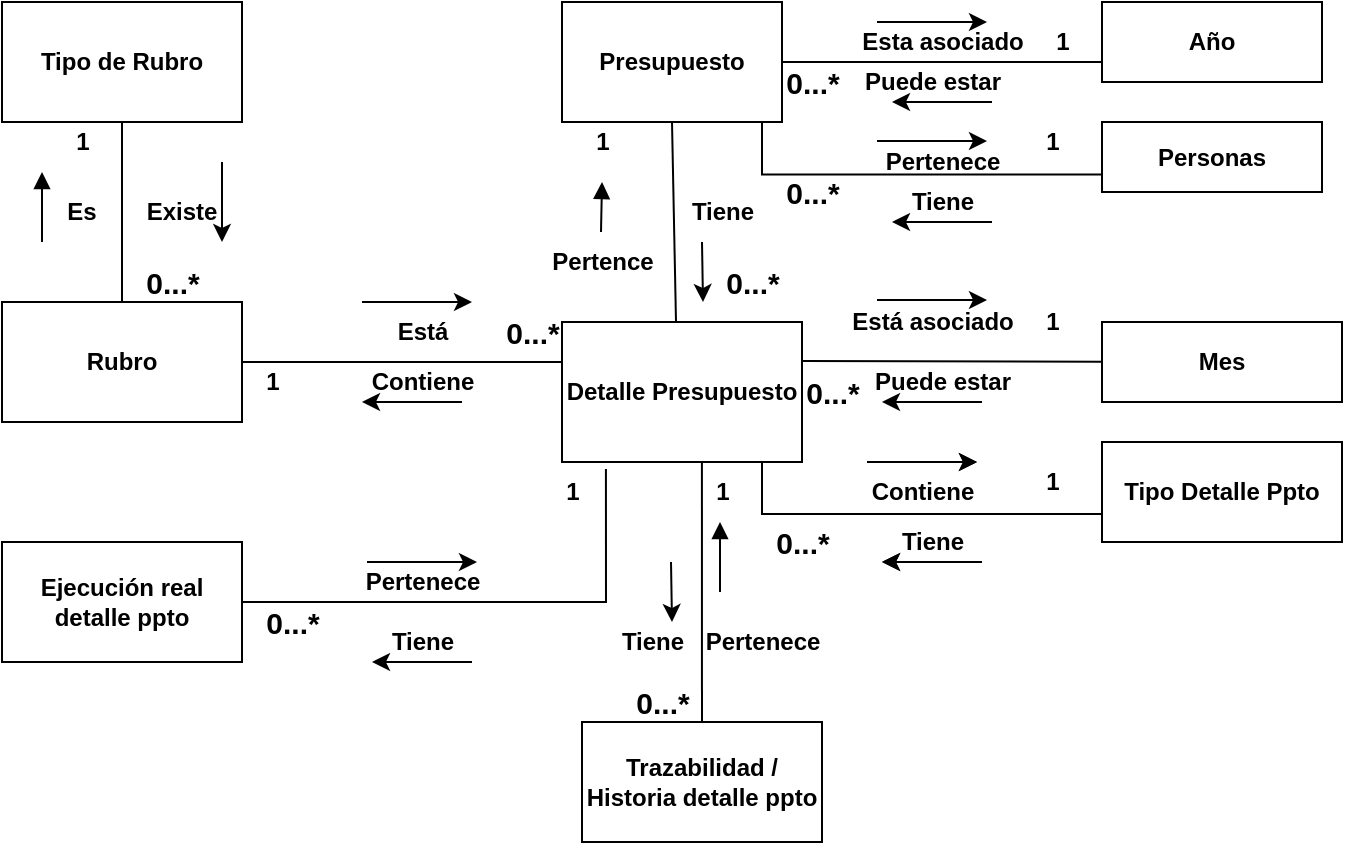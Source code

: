 <mxfile version="20.2.3" type="device"><diagram id="jTgu6Re43cOqluB4itIL" name="Página-1"><mxGraphModel dx="868" dy="545" grid="1" gridSize="10" guides="1" tooltips="1" connect="0" arrows="0" fold="1" page="1" pageScale="1" pageWidth="1169" pageHeight="827" math="0" shadow="0"><root><mxCell id="0"/><mxCell id="1" parent="0"/><mxCell id="eRxUAF0V5z2TsX5ZCFSS-1" value="Tipo de Rubro" style="rounded=0;whiteSpace=wrap;html=1;fontStyle=1" parent="1" vertex="1"><mxGeometry x="70" y="40" width="120" height="60" as="geometry"/></mxCell><mxCell id="eRxUAF0V5z2TsX5ZCFSS-5" style="edgeStyle=orthogonalEdgeStyle;rounded=0;orthogonalLoop=1;jettySize=auto;html=1;exitX=0.5;exitY=0;exitDx=0;exitDy=0;entryX=0.5;entryY=1;entryDx=0;entryDy=0;endArrow=none;endFill=0;" parent="1" source="eRxUAF0V5z2TsX5ZCFSS-2" target="eRxUAF0V5z2TsX5ZCFSS-1" edge="1"><mxGeometry relative="1" as="geometry"/></mxCell><mxCell id="eRxUAF0V5z2TsX5ZCFSS-33" style="edgeStyle=none;rounded=0;orthogonalLoop=1;jettySize=auto;html=1;exitX=1;exitY=0.5;exitDx=0;exitDy=0;endArrow=none;endFill=0;" parent="1" source="eRxUAF0V5z2TsX5ZCFSS-2" edge="1"><mxGeometry relative="1" as="geometry"><mxPoint x="350" y="220" as="targetPoint"/></mxGeometry></mxCell><mxCell id="eRxUAF0V5z2TsX5ZCFSS-2" value="Rubro" style="rounded=0;whiteSpace=wrap;html=1;fontStyle=1" parent="1" vertex="1"><mxGeometry x="70" y="190" width="120" height="60" as="geometry"/></mxCell><mxCell id="eRxUAF0V5z2TsX5ZCFSS-7" value="Es" style="text;html=1;align=center;verticalAlign=middle;whiteSpace=wrap;rounded=0;fontStyle=1" parent="1" vertex="1"><mxGeometry x="80" y="130" width="60" height="30" as="geometry"/></mxCell><mxCell id="eRxUAF0V5z2TsX5ZCFSS-11" value="Existe" style="text;html=1;align=center;verticalAlign=middle;whiteSpace=wrap;rounded=0;fontStyle=1" parent="1" vertex="1"><mxGeometry x="130" y="130" width="60" height="30" as="geometry"/></mxCell><mxCell id="eRxUAF0V5z2TsX5ZCFSS-13" value="" style="endArrow=block;html=1;rounded=0;endFill=1;" parent="1" edge="1"><mxGeometry width="50" height="50" relative="1" as="geometry"><mxPoint x="90" y="160" as="sourcePoint"/><mxPoint x="90" y="125" as="targetPoint"/></mxGeometry></mxCell><mxCell id="eRxUAF0V5z2TsX5ZCFSS-14" value="" style="endArrow=classic;html=1;rounded=0;" parent="1" edge="1"><mxGeometry width="50" height="50" relative="1" as="geometry"><mxPoint x="180" y="120" as="sourcePoint"/><mxPoint x="180" y="160" as="targetPoint"/></mxGeometry></mxCell><mxCell id="eRxUAF0V5z2TsX5ZCFSS-32" style="edgeStyle=none;rounded=0;orthogonalLoop=1;jettySize=auto;html=1;exitX=1;exitY=0.5;exitDx=0;exitDy=0;entryX=0;entryY=0.75;entryDx=0;entryDy=0;endArrow=none;endFill=0;" parent="1" source="eRxUAF0V5z2TsX5ZCFSS-20" target="eRxUAF0V5z2TsX5ZCFSS-24" edge="1"><mxGeometry relative="1" as="geometry"/></mxCell><mxCell id="eRxUAF0V5z2TsX5ZCFSS-35" style="edgeStyle=none;rounded=0;orthogonalLoop=1;jettySize=auto;html=1;exitX=0.5;exitY=1;exitDx=0;exitDy=0;endArrow=none;endFill=0;" parent="1" source="eRxUAF0V5z2TsX5ZCFSS-20" edge="1"><mxGeometry relative="1" as="geometry"><mxPoint x="407" y="200" as="targetPoint"/></mxGeometry></mxCell><mxCell id="eRxUAF0V5z2TsX5ZCFSS-37" style="edgeStyle=orthogonalEdgeStyle;rounded=0;orthogonalLoop=1;jettySize=auto;html=1;exitX=1;exitY=1;exitDx=0;exitDy=0;entryX=0;entryY=0.75;entryDx=0;entryDy=0;endArrow=none;endFill=0;" parent="1" source="eRxUAF0V5z2TsX5ZCFSS-20" target="eRxUAF0V5z2TsX5ZCFSS-25" edge="1"><mxGeometry relative="1" as="geometry"><Array as="points"><mxPoint x="450" y="100"/><mxPoint x="450" y="126"/></Array></mxGeometry></mxCell><mxCell id="eRxUAF0V5z2TsX5ZCFSS-20" value="Presupuesto" style="rounded=0;whiteSpace=wrap;html=1;fontStyle=1" parent="1" vertex="1"><mxGeometry x="350" y="40" width="110" height="60" as="geometry"/></mxCell><mxCell id="eRxUAF0V5z2TsX5ZCFSS-21" value="Detalle Presupuesto" style="rounded=0;whiteSpace=wrap;html=1;" parent="1" vertex="1"><mxGeometry x="350" y="200" width="120" height="60" as="geometry"/></mxCell><mxCell id="eRxUAF0V5z2TsX5ZCFSS-22" value="Detalle Presupuesto" style="rounded=0;whiteSpace=wrap;html=1;fontStyle=1" parent="1" vertex="1"><mxGeometry x="350" y="200" width="120" height="70" as="geometry"/></mxCell><mxCell id="eRxUAF0V5z2TsX5ZCFSS-34" style="edgeStyle=orthogonalEdgeStyle;rounded=0;orthogonalLoop=1;jettySize=auto;html=1;exitX=1;exitY=0.5;exitDx=0;exitDy=0;entryX=0.183;entryY=1.05;entryDx=0;entryDy=0;entryPerimeter=0;endArrow=none;endFill=0;" parent="1" source="eRxUAF0V5z2TsX5ZCFSS-23" target="eRxUAF0V5z2TsX5ZCFSS-22" edge="1"><mxGeometry relative="1" as="geometry"/></mxCell><mxCell id="eRxUAF0V5z2TsX5ZCFSS-23" value="Ejecución real detalle ppto" style="rounded=0;whiteSpace=wrap;html=1;fontStyle=1" parent="1" vertex="1"><mxGeometry x="70" y="310" width="120" height="60" as="geometry"/></mxCell><mxCell id="eRxUAF0V5z2TsX5ZCFSS-24" value="Año" style="rounded=0;whiteSpace=wrap;html=1;fontStyle=1" parent="1" vertex="1"><mxGeometry x="620" y="40" width="110" height="40" as="geometry"/></mxCell><mxCell id="eRxUAF0V5z2TsX5ZCFSS-25" value="Personas" style="rounded=0;whiteSpace=wrap;html=1;fontStyle=1" parent="1" vertex="1"><mxGeometry x="620" y="100" width="110" height="35" as="geometry"/></mxCell><mxCell id="eRxUAF0V5z2TsX5ZCFSS-26" value="Mes" style="rounded=0;whiteSpace=wrap;html=1;fontStyle=1" parent="1" vertex="1"><mxGeometry x="620" y="200" width="120" height="40" as="geometry"/></mxCell><mxCell id="eRxUAF0V5z2TsX5ZCFSS-27" value="Tipo Detalle Ppto" style="rounded=0;whiteSpace=wrap;html=1;fontStyle=1" parent="1" vertex="1"><mxGeometry x="620" y="260" width="120" height="50" as="geometry"/></mxCell><mxCell id="eRxUAF0V5z2TsX5ZCFSS-43" value="Trazabilidad / Historia detalle ppto" style="rounded=0;whiteSpace=wrap;html=1;fontStyle=1" parent="1" vertex="1"><mxGeometry x="360" y="400" width="120" height="60" as="geometry"/></mxCell><mxCell id="eRxUAF0V5z2TsX5ZCFSS-44" value="" style="endArrow=none;html=1;rounded=0;entryX=0.583;entryY=1;entryDx=0;entryDy=0;entryPerimeter=0;" parent="1" source="eRxUAF0V5z2TsX5ZCFSS-43" target="eRxUAF0V5z2TsX5ZCFSS-22" edge="1"><mxGeometry width="50" height="50" relative="1" as="geometry"><mxPoint x="420" y="329.289" as="sourcePoint"/><mxPoint x="420" y="279.289" as="targetPoint"/></mxGeometry></mxCell><mxCell id="yQc0K0lpctM1nIe5LJVO-13" style="edgeStyle=orthogonalEdgeStyle;rounded=0;orthogonalLoop=1;jettySize=auto;html=1;exitX=1;exitY=1;exitDx=0;exitDy=0;entryX=0;entryY=0.72;entryDx=0;entryDy=0;endArrow=none;endFill=0;entryPerimeter=0;" edge="1" parent="1" target="eRxUAF0V5z2TsX5ZCFSS-27"><mxGeometry relative="1" as="geometry"><Array as="points"><mxPoint x="450" y="270"/><mxPoint x="450" y="296"/></Array><mxPoint x="460" y="270" as="sourcePoint"/><mxPoint x="550" y="296.25" as="targetPoint"/></mxGeometry></mxCell><mxCell id="yQc0K0lpctM1nIe5LJVO-18" style="edgeStyle=none;rounded=0;orthogonalLoop=1;jettySize=auto;html=1;exitX=1;exitY=0.5;exitDx=0;exitDy=0;entryX=0;entryY=0.75;entryDx=0;entryDy=0;endArrow=none;endFill=0;" edge="1" parent="1"><mxGeometry relative="1" as="geometry"><mxPoint x="460" y="70" as="sourcePoint"/><mxPoint x="550" y="70" as="targetPoint"/></mxGeometry></mxCell><mxCell id="yQc0K0lpctM1nIe5LJVO-19" style="edgeStyle=none;rounded=0;orthogonalLoop=1;jettySize=auto;html=1;exitX=1;exitY=0.5;exitDx=0;exitDy=0;endArrow=none;endFill=0;" edge="1" parent="1" target="eRxUAF0V5z2TsX5ZCFSS-26"><mxGeometry relative="1" as="geometry"><mxPoint x="470" y="219.5" as="sourcePoint"/><mxPoint x="550" y="220" as="targetPoint"/></mxGeometry></mxCell><mxCell id="yQc0K0lpctM1nIe5LJVO-23" value="Esta asociado" style="text;strokeColor=none;fillColor=none;html=1;fontSize=12;fontStyle=1;verticalAlign=middle;align=center;" vertex="1" parent="1"><mxGeometry x="490" y="40" width="100" height="40" as="geometry"/></mxCell><mxCell id="yQc0K0lpctM1nIe5LJVO-24" value="Puede estar" style="text;strokeColor=none;fillColor=none;html=1;fontSize=12;fontStyle=1;verticalAlign=middle;align=center;" vertex="1" parent="1"><mxGeometry x="485" y="60" width="100" height="40" as="geometry"/></mxCell><mxCell id="yQc0K0lpctM1nIe5LJVO-26" value="1" style="text;strokeColor=none;fillColor=none;html=1;fontSize=12;fontStyle=1;verticalAlign=middle;align=center;" vertex="1" parent="1"><mxGeometry x="585" y="50" width="30" height="20" as="geometry"/></mxCell><mxCell id="yQc0K0lpctM1nIe5LJVO-30" value="" style="endArrow=classic;html=1;rounded=0;fontSize=12;" edge="1" parent="1"><mxGeometry width="50" height="50" relative="1" as="geometry"><mxPoint x="507.5" y="50" as="sourcePoint"/><mxPoint x="562.5" y="50" as="targetPoint"/><Array as="points"><mxPoint x="507.5" y="50"/></Array></mxGeometry></mxCell><mxCell id="yQc0K0lpctM1nIe5LJVO-31" value="" style="endArrow=classic;html=1;rounded=0;fontSize=12;" edge="1" parent="1"><mxGeometry width="50" height="50" relative="1" as="geometry"><mxPoint x="565" y="90" as="sourcePoint"/><mxPoint x="515" y="90" as="targetPoint"/></mxGeometry></mxCell><mxCell id="yQc0K0lpctM1nIe5LJVO-32" value="0...*" style="text;strokeColor=none;fillColor=none;html=1;fontSize=15;fontStyle=1;verticalAlign=middle;align=center;" vertex="1" parent="1"><mxGeometry x="460" y="70" width="30" height="20" as="geometry"/></mxCell><mxCell id="yQc0K0lpctM1nIe5LJVO-33" value="1" style="text;strokeColor=none;fillColor=none;html=1;fontSize=12;fontStyle=1;verticalAlign=middle;align=center;" vertex="1" parent="1"><mxGeometry x="95" y="100" width="30" height="20" as="geometry"/></mxCell><mxCell id="yQc0K0lpctM1nIe5LJVO-34" value="0...*" style="text;strokeColor=none;fillColor=none;html=1;fontSize=15;fontStyle=1;verticalAlign=middle;align=center;" vertex="1" parent="1"><mxGeometry x="140" y="170" width="30" height="20" as="geometry"/></mxCell><mxCell id="yQc0K0lpctM1nIe5LJVO-35" value="Pertence" style="text;strokeColor=none;fillColor=none;html=1;fontSize=12;fontStyle=1;verticalAlign=middle;align=center;" vertex="1" parent="1"><mxGeometry x="320" y="150" width="100" height="40" as="geometry"/></mxCell><mxCell id="yQc0K0lpctM1nIe5LJVO-36" value="Tiene" style="text;strokeColor=none;fillColor=none;html=1;fontSize=12;fontStyle=1;verticalAlign=middle;align=center;" vertex="1" parent="1"><mxGeometry x="380" y="125" width="100" height="40" as="geometry"/></mxCell><mxCell id="yQc0K0lpctM1nIe5LJVO-37" value="" style="endArrow=classic;html=1;rounded=0;" edge="1" parent="1"><mxGeometry width="50" height="50" relative="1" as="geometry"><mxPoint x="420" y="160" as="sourcePoint"/><mxPoint x="420.5" y="190" as="targetPoint"/></mxGeometry></mxCell><mxCell id="yQc0K0lpctM1nIe5LJVO-39" value="" style="endArrow=block;html=1;rounded=0;endFill=1;" edge="1" parent="1"><mxGeometry width="50" height="50" relative="1" as="geometry"><mxPoint x="369.5" y="155" as="sourcePoint"/><mxPoint x="370" y="130" as="targetPoint"/></mxGeometry></mxCell><mxCell id="yQc0K0lpctM1nIe5LJVO-40" value="1" style="text;strokeColor=none;fillColor=none;html=1;fontSize=12;fontStyle=1;verticalAlign=middle;align=center;" vertex="1" parent="1"><mxGeometry x="355" y="100" width="30" height="20" as="geometry"/></mxCell><mxCell id="yQc0K0lpctM1nIe5LJVO-41" value="0...*" style="text;strokeColor=none;fillColor=none;html=1;fontSize=15;fontStyle=1;verticalAlign=middle;align=center;" vertex="1" parent="1"><mxGeometry x="430" y="170" width="30" height="20" as="geometry"/></mxCell><mxCell id="yQc0K0lpctM1nIe5LJVO-42" value="Pertenece" style="text;strokeColor=none;fillColor=none;html=1;fontSize=12;fontStyle=1;verticalAlign=middle;align=center;" vertex="1" parent="1"><mxGeometry x="490" y="100" width="100" height="40" as="geometry"/></mxCell><mxCell id="yQc0K0lpctM1nIe5LJVO-43" value="Tiene" style="text;strokeColor=none;fillColor=none;html=1;fontSize=12;fontStyle=1;verticalAlign=middle;align=center;" vertex="1" parent="1"><mxGeometry x="490" y="120" width="100" height="40" as="geometry"/></mxCell><mxCell id="yQc0K0lpctM1nIe5LJVO-44" value="" style="endArrow=classic;html=1;rounded=0;fontSize=12;" edge="1" parent="1"><mxGeometry width="50" height="50" relative="1" as="geometry"><mxPoint x="507.5" y="109.5" as="sourcePoint"/><mxPoint x="562.5" y="109.5" as="targetPoint"/><Array as="points"><mxPoint x="507.5" y="109.5"/></Array></mxGeometry></mxCell><mxCell id="yQc0K0lpctM1nIe5LJVO-45" value="" style="endArrow=classic;html=1;rounded=0;fontSize=12;" edge="1" parent="1"><mxGeometry width="50" height="50" relative="1" as="geometry"><mxPoint x="565" y="150" as="sourcePoint"/><mxPoint x="515" y="150" as="targetPoint"/></mxGeometry></mxCell><mxCell id="yQc0K0lpctM1nIe5LJVO-46" value="0...*" style="text;strokeColor=none;fillColor=none;html=1;fontSize=15;fontStyle=1;verticalAlign=middle;align=center;" vertex="1" parent="1"><mxGeometry x="460" y="125" width="30" height="20" as="geometry"/></mxCell><mxCell id="yQc0K0lpctM1nIe5LJVO-47" value="1" style="text;strokeColor=none;fillColor=none;html=1;fontSize=12;fontStyle=1;verticalAlign=middle;align=center;" vertex="1" parent="1"><mxGeometry x="580" y="100" width="30" height="20" as="geometry"/></mxCell><mxCell id="yQc0K0lpctM1nIe5LJVO-48" value="Puede estar" style="text;strokeColor=none;fillColor=none;html=1;fontSize=12;fontStyle=1;verticalAlign=middle;align=center;" vertex="1" parent="1"><mxGeometry x="490" y="210" width="100" height="40" as="geometry"/></mxCell><mxCell id="yQc0K0lpctM1nIe5LJVO-49" value="Está asociado" style="text;strokeColor=none;fillColor=none;html=1;fontSize=12;fontStyle=1;verticalAlign=middle;align=center;" vertex="1" parent="1"><mxGeometry x="485" y="180" width="100" height="40" as="geometry"/></mxCell><mxCell id="yQc0K0lpctM1nIe5LJVO-50" value="" style="endArrow=classic;html=1;rounded=0;fontSize=12;" edge="1" parent="1"><mxGeometry width="50" height="50" relative="1" as="geometry"><mxPoint x="560" y="240" as="sourcePoint"/><mxPoint x="510" y="240" as="targetPoint"/></mxGeometry></mxCell><mxCell id="yQc0K0lpctM1nIe5LJVO-51" value="" style="endArrow=classic;html=1;rounded=0;fontSize=12;" edge="1" parent="1"><mxGeometry width="50" height="50" relative="1" as="geometry"><mxPoint x="507.5" y="189" as="sourcePoint"/><mxPoint x="562.5" y="189" as="targetPoint"/><Array as="points"><mxPoint x="507.5" y="189"/></Array></mxGeometry></mxCell><mxCell id="yQc0K0lpctM1nIe5LJVO-52" value="0...*" style="text;strokeColor=none;fillColor=none;html=1;fontSize=15;fontStyle=1;verticalAlign=middle;align=center;" vertex="1" parent="1"><mxGeometry x="470" y="225" width="30" height="20" as="geometry"/></mxCell><mxCell id="yQc0K0lpctM1nIe5LJVO-53" value="1" style="text;strokeColor=none;fillColor=none;html=1;fontSize=12;fontStyle=1;verticalAlign=middle;align=center;" vertex="1" parent="1"><mxGeometry x="580" y="190" width="30" height="20" as="geometry"/></mxCell><mxCell id="yQc0K0lpctM1nIe5LJVO-54" value="Contiene" style="text;strokeColor=none;fillColor=none;html=1;fontSize=12;fontStyle=1;verticalAlign=middle;align=center;" vertex="1" parent="1"><mxGeometry x="480" y="265" width="100" height="40" as="geometry"/></mxCell><mxCell id="yQc0K0lpctM1nIe5LJVO-55" value="Tiene" style="text;strokeColor=none;fillColor=none;html=1;fontSize=12;fontStyle=1;verticalAlign=middle;align=center;" vertex="1" parent="1"><mxGeometry x="485" y="290" width="100" height="40" as="geometry"/></mxCell><mxCell id="yQc0K0lpctM1nIe5LJVO-56" value="" style="endArrow=classic;html=1;rounded=0;fontSize=12;" edge="1" parent="1"><mxGeometry width="50" height="50" relative="1" as="geometry"><mxPoint x="502.5" y="270" as="sourcePoint"/><mxPoint x="557.5" y="270" as="targetPoint"/><Array as="points"><mxPoint x="502.5" y="270"/></Array></mxGeometry></mxCell><mxCell id="yQc0K0lpctM1nIe5LJVO-57" value="" style="endArrow=classic;html=1;rounded=0;fontSize=12;" edge="1" parent="1"><mxGeometry width="50" height="50" relative="1" as="geometry"><mxPoint x="560" y="320" as="sourcePoint"/><mxPoint x="510" y="320" as="targetPoint"/></mxGeometry></mxCell><mxCell id="yQc0K0lpctM1nIe5LJVO-58" value="1" style="text;strokeColor=none;fillColor=none;html=1;fontSize=12;fontStyle=1;verticalAlign=middle;align=center;" vertex="1" parent="1"><mxGeometry x="580" y="270" width="30" height="20" as="geometry"/></mxCell><mxCell id="yQc0K0lpctM1nIe5LJVO-59" value="0...*" style="text;strokeColor=none;fillColor=none;html=1;fontSize=15;fontStyle=1;verticalAlign=middle;align=center;" vertex="1" parent="1"><mxGeometry x="455" y="300" width="30" height="20" as="geometry"/></mxCell><mxCell id="yQc0K0lpctM1nIe5LJVO-62" value="Está" style="text;strokeColor=none;fillColor=none;html=1;fontSize=12;fontStyle=1;verticalAlign=middle;align=center;" vertex="1" parent="1"><mxGeometry x="230" y="185" width="100" height="40" as="geometry"/></mxCell><mxCell id="yQc0K0lpctM1nIe5LJVO-63" value="Contiene" style="text;strokeColor=none;fillColor=none;html=1;fontSize=12;fontStyle=1;verticalAlign=middle;align=center;" vertex="1" parent="1"><mxGeometry x="230" y="210" width="100" height="40" as="geometry"/></mxCell><mxCell id="yQc0K0lpctM1nIe5LJVO-65" value="" style="endArrow=classic;html=1;rounded=0;fontSize=12;" edge="1" parent="1"><mxGeometry width="50" height="50" relative="1" as="geometry"><mxPoint x="250" y="190" as="sourcePoint"/><mxPoint x="305" y="190" as="targetPoint"/><Array as="points"><mxPoint x="250" y="190"/></Array></mxGeometry></mxCell><mxCell id="yQc0K0lpctM1nIe5LJVO-66" value="" style="endArrow=classic;html=1;rounded=0;fontSize=12;" edge="1" parent="1"><mxGeometry width="50" height="50" relative="1" as="geometry"><mxPoint x="300" y="240" as="sourcePoint"/><mxPoint x="250" y="240" as="targetPoint"/></mxGeometry></mxCell><mxCell id="yQc0K0lpctM1nIe5LJVO-67" value="0...*" style="text;strokeColor=none;fillColor=none;html=1;fontSize=15;fontStyle=1;verticalAlign=middle;align=center;" vertex="1" parent="1"><mxGeometry x="320" y="195" width="30" height="20" as="geometry"/></mxCell><mxCell id="yQc0K0lpctM1nIe5LJVO-68" value="1" style="text;strokeColor=none;fillColor=none;html=1;fontSize=12;fontStyle=1;verticalAlign=middle;align=center;" vertex="1" parent="1"><mxGeometry x="190" y="220" width="30" height="20" as="geometry"/></mxCell><mxCell id="yQc0K0lpctM1nIe5LJVO-74" value="" style="endArrow=classic;html=1;rounded=0;fontSize=12;" edge="1" parent="1"><mxGeometry width="50" height="50" relative="1" as="geometry"><mxPoint x="502.5" y="270" as="sourcePoint"/><mxPoint x="557.5" y="270" as="targetPoint"/><Array as="points"><mxPoint x="502.5" y="270"/></Array></mxGeometry></mxCell><mxCell id="yQc0K0lpctM1nIe5LJVO-75" value="" style="endArrow=classic;html=1;rounded=0;fontSize=12;" edge="1" parent="1"><mxGeometry width="50" height="50" relative="1" as="geometry"><mxPoint x="560" y="320" as="sourcePoint"/><mxPoint x="510" y="320" as="targetPoint"/></mxGeometry></mxCell><mxCell id="yQc0K0lpctM1nIe5LJVO-76" value="Tiene" style="text;strokeColor=none;fillColor=none;html=1;fontSize=12;fontStyle=1;verticalAlign=middle;align=center;" vertex="1" parent="1"><mxGeometry x="230" y="340" width="100" height="40" as="geometry"/></mxCell><mxCell id="yQc0K0lpctM1nIe5LJVO-77" value="Pertenece" style="text;strokeColor=none;fillColor=none;html=1;fontSize=12;fontStyle=1;verticalAlign=middle;align=center;" vertex="1" parent="1"><mxGeometry x="230" y="310" width="100" height="40" as="geometry"/></mxCell><mxCell id="yQc0K0lpctM1nIe5LJVO-78" value="" style="endArrow=classic;html=1;rounded=0;fontSize=12;" edge="1" parent="1"><mxGeometry width="50" height="50" relative="1" as="geometry"><mxPoint x="252.5" y="320" as="sourcePoint"/><mxPoint x="307.5" y="320" as="targetPoint"/><Array as="points"><mxPoint x="252.5" y="320"/></Array></mxGeometry></mxCell><mxCell id="yQc0K0lpctM1nIe5LJVO-79" value="" style="endArrow=classic;html=1;rounded=0;fontSize=12;" edge="1" parent="1"><mxGeometry width="50" height="50" relative="1" as="geometry"><mxPoint x="305" y="370" as="sourcePoint"/><mxPoint x="255" y="370" as="targetPoint"/></mxGeometry></mxCell><mxCell id="yQc0K0lpctM1nIe5LJVO-80" value="1" style="text;strokeColor=none;fillColor=none;html=1;fontSize=12;fontStyle=1;verticalAlign=middle;align=center;" vertex="1" parent="1"><mxGeometry x="340" y="275" width="30" height="20" as="geometry"/></mxCell><mxCell id="yQc0K0lpctM1nIe5LJVO-81" value="0...*" style="text;strokeColor=none;fillColor=none;html=1;fontSize=15;fontStyle=1;verticalAlign=middle;align=center;" vertex="1" parent="1"><mxGeometry x="200" y="340" width="30" height="20" as="geometry"/></mxCell><mxCell id="yQc0K0lpctM1nIe5LJVO-82" value="Pertenece" style="text;strokeColor=none;fillColor=none;html=1;fontSize=12;fontStyle=1;verticalAlign=middle;align=center;" vertex="1" parent="1"><mxGeometry x="400" y="340" width="100" height="40" as="geometry"/></mxCell><mxCell id="yQc0K0lpctM1nIe5LJVO-83" value="Tiene" style="text;strokeColor=none;fillColor=none;html=1;fontSize=12;fontStyle=1;verticalAlign=middle;align=center;" vertex="1" parent="1"><mxGeometry x="345" y="340" width="100" height="40" as="geometry"/></mxCell><mxCell id="yQc0K0lpctM1nIe5LJVO-84" value="" style="endArrow=classic;html=1;rounded=0;" edge="1" parent="1"><mxGeometry width="50" height="50" relative="1" as="geometry"><mxPoint x="404.5" y="320" as="sourcePoint"/><mxPoint x="405" y="350" as="targetPoint"/></mxGeometry></mxCell><mxCell id="yQc0K0lpctM1nIe5LJVO-87" value="" style="endArrow=block;html=1;rounded=0;endFill=1;" edge="1" parent="1"><mxGeometry width="50" height="50" relative="1" as="geometry"><mxPoint x="429" y="335" as="sourcePoint"/><mxPoint x="429" y="300" as="targetPoint"/></mxGeometry></mxCell><mxCell id="yQc0K0lpctM1nIe5LJVO-88" value="0...*" style="text;strokeColor=none;fillColor=none;html=1;fontSize=15;fontStyle=1;verticalAlign=middle;align=center;" vertex="1" parent="1"><mxGeometry x="385" y="380" width="30" height="20" as="geometry"/></mxCell><mxCell id="yQc0K0lpctM1nIe5LJVO-89" value="1" style="text;strokeColor=none;fillColor=none;html=1;fontSize=12;fontStyle=1;verticalAlign=middle;align=center;" vertex="1" parent="1"><mxGeometry x="415" y="275" width="30" height="20" as="geometry"/></mxCell></root></mxGraphModel></diagram></mxfile>